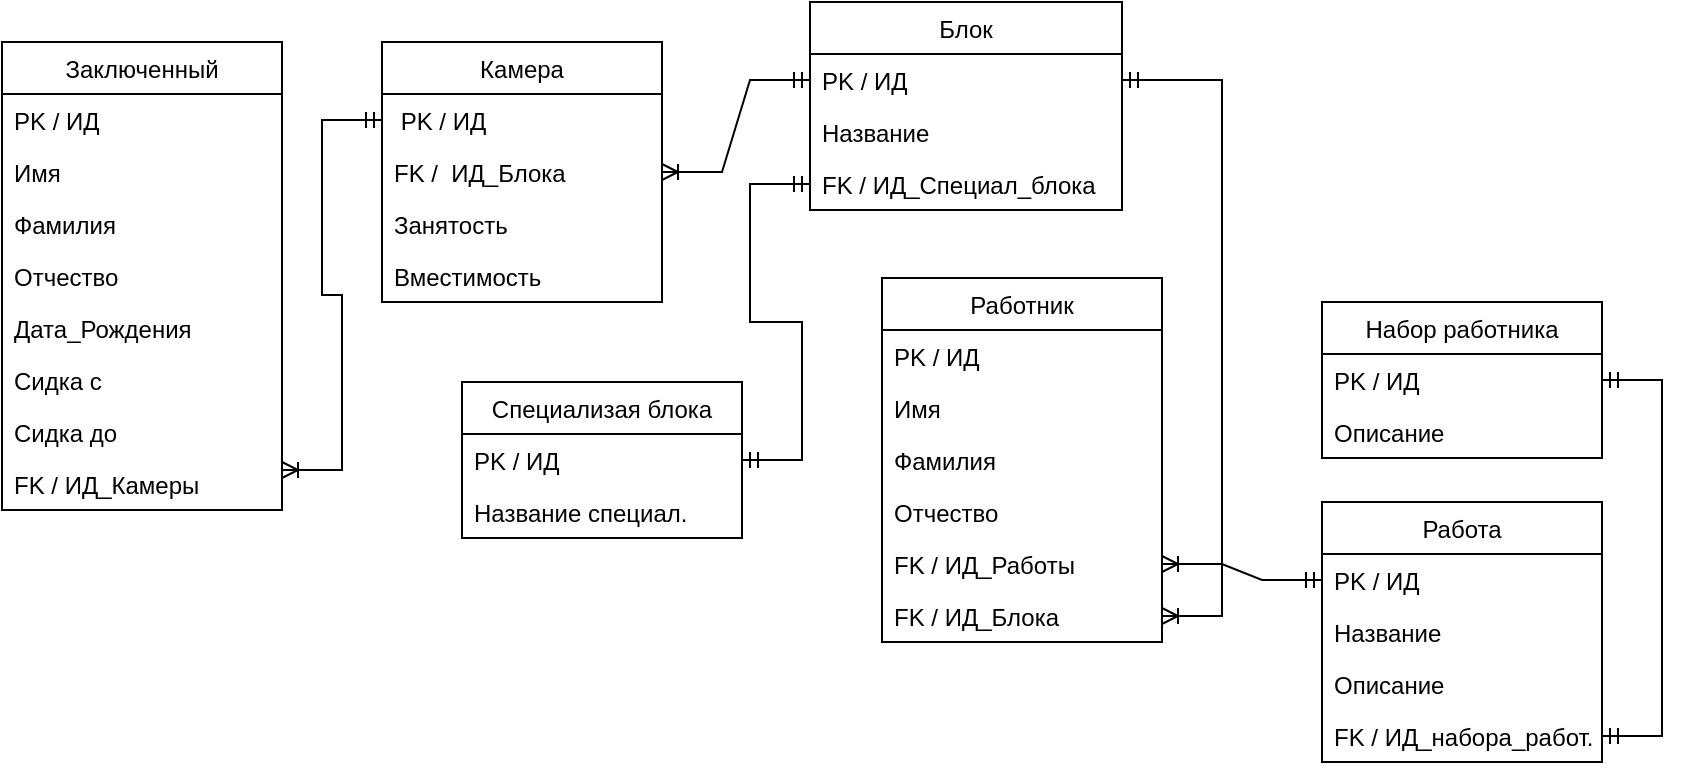 <mxfile version="20.5.1" type="github">
  <diagram id="WT0sjic8tispdIQErQ8i" name="Страница 1">
    <mxGraphModel dx="981" dy="526" grid="1" gridSize="10" guides="1" tooltips="1" connect="1" arrows="1" fold="1" page="1" pageScale="1" pageWidth="827" pageHeight="1169" background="none" math="0" shadow="0">
      <root>
        <mxCell id="0" />
        <mxCell id="1" parent="0" />
        <mxCell id="j4HTLfi-MAKwQ2bWXYwf-2" value="Заключенный" style="swimlane;fontStyle=0;childLayout=stackLayout;horizontal=1;startSize=26;fillColor=none;horizontalStack=0;resizeParent=1;resizeParentMax=0;resizeLast=0;collapsible=1;marginBottom=0;" parent="1" vertex="1">
          <mxGeometry x="10" y="40" width="140" height="234" as="geometry" />
        </mxCell>
        <mxCell id="j4HTLfi-MAKwQ2bWXYwf-3" value="PK / ИД" style="text;strokeColor=none;fillColor=none;align=left;verticalAlign=top;spacingLeft=4;spacingRight=4;overflow=hidden;rotatable=0;points=[[0,0.5],[1,0.5]];portConstraint=eastwest;" parent="j4HTLfi-MAKwQ2bWXYwf-2" vertex="1">
          <mxGeometry y="26" width="140" height="26" as="geometry" />
        </mxCell>
        <mxCell id="j4HTLfi-MAKwQ2bWXYwf-4" value="Имя" style="text;strokeColor=none;fillColor=none;align=left;verticalAlign=top;spacingLeft=4;spacingRight=4;overflow=hidden;rotatable=0;points=[[0,0.5],[1,0.5]];portConstraint=eastwest;" parent="j4HTLfi-MAKwQ2bWXYwf-2" vertex="1">
          <mxGeometry y="52" width="140" height="26" as="geometry" />
        </mxCell>
        <mxCell id="j4HTLfi-MAKwQ2bWXYwf-5" value="Фамилия" style="text;strokeColor=none;fillColor=none;align=left;verticalAlign=top;spacingLeft=4;spacingRight=4;overflow=hidden;rotatable=0;points=[[0,0.5],[1,0.5]];portConstraint=eastwest;" parent="j4HTLfi-MAKwQ2bWXYwf-2" vertex="1">
          <mxGeometry y="78" width="140" height="26" as="geometry" />
        </mxCell>
        <mxCell id="KTFpO63f1javB4G6jrA_-49" value="Отчество" style="text;strokeColor=none;fillColor=none;align=left;verticalAlign=top;spacingLeft=4;spacingRight=4;overflow=hidden;rotatable=0;points=[[0,0.5],[1,0.5]];portConstraint=eastwest;" vertex="1" parent="j4HTLfi-MAKwQ2bWXYwf-2">
          <mxGeometry y="104" width="140" height="26" as="geometry" />
        </mxCell>
        <mxCell id="j4HTLfi-MAKwQ2bWXYwf-6" value="Дата_Рождения" style="text;strokeColor=none;fillColor=none;align=left;verticalAlign=top;spacingLeft=4;spacingRight=4;overflow=hidden;rotatable=0;points=[[0,0.5],[1,0.5]];portConstraint=eastwest;" parent="j4HTLfi-MAKwQ2bWXYwf-2" vertex="1">
          <mxGeometry y="130" width="140" height="26" as="geometry" />
        </mxCell>
        <mxCell id="j4HTLfi-MAKwQ2bWXYwf-7" value="Сидка с" style="text;strokeColor=none;fillColor=none;align=left;verticalAlign=top;spacingLeft=4;spacingRight=4;overflow=hidden;rotatable=0;points=[[0,0.5],[1,0.5]];portConstraint=eastwest;" parent="j4HTLfi-MAKwQ2bWXYwf-2" vertex="1">
          <mxGeometry y="156" width="140" height="26" as="geometry" />
        </mxCell>
        <mxCell id="j4HTLfi-MAKwQ2bWXYwf-8" value="Сидка до" style="text;strokeColor=none;fillColor=none;align=left;verticalAlign=top;spacingLeft=4;spacingRight=4;overflow=hidden;rotatable=0;points=[[0,0.5],[1,0.5]];portConstraint=eastwest;" parent="j4HTLfi-MAKwQ2bWXYwf-2" vertex="1">
          <mxGeometry y="182" width="140" height="26" as="geometry" />
        </mxCell>
        <mxCell id="j4HTLfi-MAKwQ2bWXYwf-17" value="FK / ИД_Камеры" style="text;strokeColor=none;fillColor=none;align=left;verticalAlign=top;spacingLeft=4;spacingRight=4;overflow=hidden;rotatable=0;points=[[0,0.5],[1,0.5]];portConstraint=eastwest;" parent="j4HTLfi-MAKwQ2bWXYwf-2" vertex="1">
          <mxGeometry y="208" width="140" height="26" as="geometry" />
        </mxCell>
        <mxCell id="j4HTLfi-MAKwQ2bWXYwf-9" value="Работник" style="swimlane;fontStyle=0;childLayout=stackLayout;horizontal=1;startSize=26;fillColor=none;horizontalStack=0;resizeParent=1;resizeParentMax=0;resizeLast=0;collapsible=1;marginBottom=0;" parent="1" vertex="1">
          <mxGeometry x="450" y="158" width="140" height="182" as="geometry" />
        </mxCell>
        <mxCell id="j4HTLfi-MAKwQ2bWXYwf-10" value="PK / ИД" style="text;strokeColor=none;fillColor=none;align=left;verticalAlign=top;spacingLeft=4;spacingRight=4;overflow=hidden;rotatable=0;points=[[0,0.5],[1,0.5]];portConstraint=eastwest;" parent="j4HTLfi-MAKwQ2bWXYwf-9" vertex="1">
          <mxGeometry y="26" width="140" height="26" as="geometry" />
        </mxCell>
        <mxCell id="KTFpO63f1javB4G6jrA_-6" value="Имя" style="text;strokeColor=none;fillColor=none;align=left;verticalAlign=top;spacingLeft=4;spacingRight=4;overflow=hidden;rotatable=0;points=[[0,0.5],[1,0.5]];portConstraint=eastwest;" vertex="1" parent="j4HTLfi-MAKwQ2bWXYwf-9">
          <mxGeometry y="52" width="140" height="26" as="geometry" />
        </mxCell>
        <mxCell id="KTFpO63f1javB4G6jrA_-24" value="Фамилия" style="text;strokeColor=none;fillColor=none;align=left;verticalAlign=top;spacingLeft=4;spacingRight=4;overflow=hidden;rotatable=0;points=[[0,0.5],[1,0.5]];portConstraint=eastwest;" vertex="1" parent="j4HTLfi-MAKwQ2bWXYwf-9">
          <mxGeometry y="78" width="140" height="26" as="geometry" />
        </mxCell>
        <mxCell id="KTFpO63f1javB4G6jrA_-50" value="Отчество" style="text;strokeColor=none;fillColor=none;align=left;verticalAlign=top;spacingLeft=4;spacingRight=4;overflow=hidden;rotatable=0;points=[[0,0.5],[1,0.5]];portConstraint=eastwest;" vertex="1" parent="j4HTLfi-MAKwQ2bWXYwf-9">
          <mxGeometry y="104" width="140" height="26" as="geometry" />
        </mxCell>
        <mxCell id="KTFpO63f1javB4G6jrA_-26" value="FK / ИД_Работы" style="text;strokeColor=none;fillColor=none;align=left;verticalAlign=top;spacingLeft=4;spacingRight=4;overflow=hidden;rotatable=0;points=[[0,0.5],[1,0.5]];portConstraint=eastwest;" vertex="1" parent="j4HTLfi-MAKwQ2bWXYwf-9">
          <mxGeometry y="130" width="140" height="26" as="geometry" />
        </mxCell>
        <mxCell id="KTFpO63f1javB4G6jrA_-42" value="FK / ИД_Блока" style="text;strokeColor=none;fillColor=none;align=left;verticalAlign=top;spacingLeft=4;spacingRight=4;overflow=hidden;rotatable=0;points=[[0,0.5],[1,0.5]];portConstraint=eastwest;" vertex="1" parent="j4HTLfi-MAKwQ2bWXYwf-9">
          <mxGeometry y="156" width="140" height="26" as="geometry" />
        </mxCell>
        <mxCell id="KTFpO63f1javB4G6jrA_-1" value="Камера" style="swimlane;fontStyle=0;childLayout=stackLayout;horizontal=1;startSize=26;fillColor=none;horizontalStack=0;resizeParent=1;resizeParentMax=0;resizeLast=0;collapsible=1;marginBottom=0;" vertex="1" parent="1">
          <mxGeometry x="200" y="40" width="140" height="130" as="geometry" />
        </mxCell>
        <mxCell id="KTFpO63f1javB4G6jrA_-2" value=" PK / ИД" style="text;strokeColor=none;fillColor=none;align=left;verticalAlign=top;spacingLeft=4;spacingRight=4;overflow=hidden;rotatable=0;points=[[0,0.5],[1,0.5]];portConstraint=eastwest;" vertex="1" parent="KTFpO63f1javB4G6jrA_-1">
          <mxGeometry y="26" width="140" height="26" as="geometry" />
        </mxCell>
        <mxCell id="KTFpO63f1javB4G6jrA_-3" value="FK /  ИД_Блока" style="text;strokeColor=none;fillColor=none;align=left;verticalAlign=top;spacingLeft=4;spacingRight=4;overflow=hidden;rotatable=0;points=[[0,0.5],[1,0.5]];portConstraint=eastwest;" vertex="1" parent="KTFpO63f1javB4G6jrA_-1">
          <mxGeometry y="52" width="140" height="26" as="geometry" />
        </mxCell>
        <mxCell id="KTFpO63f1javB4G6jrA_-4" value="Занятость" style="text;strokeColor=none;fillColor=none;align=left;verticalAlign=top;spacingLeft=4;spacingRight=4;overflow=hidden;rotatable=0;points=[[0,0.5],[1,0.5]];portConstraint=eastwest;" vertex="1" parent="KTFpO63f1javB4G6jrA_-1">
          <mxGeometry y="78" width="140" height="26" as="geometry" />
        </mxCell>
        <mxCell id="KTFpO63f1javB4G6jrA_-5" value="Вместимость" style="text;strokeColor=none;fillColor=none;align=left;verticalAlign=top;spacingLeft=4;spacingRight=4;overflow=hidden;rotatable=0;points=[[0,0.5],[1,0.5]];portConstraint=eastwest;" vertex="1" parent="KTFpO63f1javB4G6jrA_-1">
          <mxGeometry y="104" width="140" height="26" as="geometry" />
        </mxCell>
        <mxCell id="KTFpO63f1javB4G6jrA_-13" value="Специализая блока" style="swimlane;fontStyle=0;childLayout=stackLayout;horizontal=1;startSize=26;fillColor=none;horizontalStack=0;resizeParent=1;resizeParentMax=0;resizeLast=0;collapsible=1;marginBottom=0;" vertex="1" parent="1">
          <mxGeometry x="240" y="210" width="140" height="78" as="geometry" />
        </mxCell>
        <mxCell id="KTFpO63f1javB4G6jrA_-14" value="PK / ИД" style="text;strokeColor=none;fillColor=none;align=left;verticalAlign=top;spacingLeft=4;spacingRight=4;overflow=hidden;rotatable=0;points=[[0,0.5],[1,0.5]];portConstraint=eastwest;" vertex="1" parent="KTFpO63f1javB4G6jrA_-13">
          <mxGeometry y="26" width="140" height="26" as="geometry" />
        </mxCell>
        <mxCell id="KTFpO63f1javB4G6jrA_-15" value="Название специал." style="text;strokeColor=none;fillColor=none;align=left;verticalAlign=top;spacingLeft=4;spacingRight=4;overflow=hidden;rotatable=0;points=[[0,0.5],[1,0.5]];portConstraint=eastwest;" vertex="1" parent="KTFpO63f1javB4G6jrA_-13">
          <mxGeometry y="52" width="140" height="26" as="geometry" />
        </mxCell>
        <mxCell id="KTFpO63f1javB4G6jrA_-17" value="Блок" style="swimlane;fontStyle=0;childLayout=stackLayout;horizontal=1;startSize=26;fillColor=none;horizontalStack=0;resizeParent=1;resizeParentMax=0;resizeLast=0;collapsible=1;marginBottom=0;" vertex="1" parent="1">
          <mxGeometry x="414" y="20" width="156" height="104" as="geometry" />
        </mxCell>
        <mxCell id="KTFpO63f1javB4G6jrA_-18" value="PK / ИД" style="text;strokeColor=none;fillColor=none;align=left;verticalAlign=top;spacingLeft=4;spacingRight=4;overflow=hidden;rotatable=0;points=[[0,0.5],[1,0.5]];portConstraint=eastwest;" vertex="1" parent="KTFpO63f1javB4G6jrA_-17">
          <mxGeometry y="26" width="156" height="26" as="geometry" />
        </mxCell>
        <mxCell id="KTFpO63f1javB4G6jrA_-19" value="Название" style="text;strokeColor=none;fillColor=none;align=left;verticalAlign=top;spacingLeft=4;spacingRight=4;overflow=hidden;rotatable=0;points=[[0,0.5],[1,0.5]];portConstraint=eastwest;" vertex="1" parent="KTFpO63f1javB4G6jrA_-17">
          <mxGeometry y="52" width="156" height="26" as="geometry" />
        </mxCell>
        <mxCell id="KTFpO63f1javB4G6jrA_-20" value="FK / ИД_Специал_блока" style="text;strokeColor=none;fillColor=none;align=left;verticalAlign=top;spacingLeft=4;spacingRight=4;overflow=hidden;rotatable=0;points=[[0,0.5],[1,0.5]];portConstraint=eastwest;" vertex="1" parent="KTFpO63f1javB4G6jrA_-17">
          <mxGeometry y="78" width="156" height="26" as="geometry" />
        </mxCell>
        <mxCell id="KTFpO63f1javB4G6jrA_-27" value="Работа" style="swimlane;fontStyle=0;childLayout=stackLayout;horizontal=1;startSize=26;fillColor=none;horizontalStack=0;resizeParent=1;resizeParentMax=0;resizeLast=0;collapsible=1;marginBottom=0;" vertex="1" parent="1">
          <mxGeometry x="670" y="270" width="140" height="130" as="geometry" />
        </mxCell>
        <mxCell id="KTFpO63f1javB4G6jrA_-28" value="PK / ИД" style="text;strokeColor=none;fillColor=none;align=left;verticalAlign=top;spacingLeft=4;spacingRight=4;overflow=hidden;rotatable=0;points=[[0,0.5],[1,0.5]];portConstraint=eastwest;" vertex="1" parent="KTFpO63f1javB4G6jrA_-27">
          <mxGeometry y="26" width="140" height="26" as="geometry" />
        </mxCell>
        <mxCell id="KTFpO63f1javB4G6jrA_-29" value="Название" style="text;strokeColor=none;fillColor=none;align=left;verticalAlign=top;spacingLeft=4;spacingRight=4;overflow=hidden;rotatable=0;points=[[0,0.5],[1,0.5]];portConstraint=eastwest;" vertex="1" parent="KTFpO63f1javB4G6jrA_-27">
          <mxGeometry y="52" width="140" height="26" as="geometry" />
        </mxCell>
        <mxCell id="KTFpO63f1javB4G6jrA_-30" value="Описание" style="text;strokeColor=none;fillColor=none;align=left;verticalAlign=top;spacingLeft=4;spacingRight=4;overflow=hidden;rotatable=0;points=[[0,0.5],[1,0.5]];portConstraint=eastwest;" vertex="1" parent="KTFpO63f1javB4G6jrA_-27">
          <mxGeometry y="78" width="140" height="26" as="geometry" />
        </mxCell>
        <mxCell id="KTFpO63f1javB4G6jrA_-31" value="FK / ИД_набора_работ." style="text;strokeColor=none;fillColor=none;align=left;verticalAlign=top;spacingLeft=4;spacingRight=4;overflow=hidden;rotatable=0;points=[[0,0.5],[1,0.5]];portConstraint=eastwest;" vertex="1" parent="KTFpO63f1javB4G6jrA_-27">
          <mxGeometry y="104" width="140" height="26" as="geometry" />
        </mxCell>
        <mxCell id="KTFpO63f1javB4G6jrA_-32" value="Набор работника" style="swimlane;fontStyle=0;childLayout=stackLayout;horizontal=1;startSize=26;fillColor=none;horizontalStack=0;resizeParent=1;resizeParentMax=0;resizeLast=0;collapsible=1;marginBottom=0;" vertex="1" parent="1">
          <mxGeometry x="670" y="170" width="140" height="78" as="geometry" />
        </mxCell>
        <mxCell id="KTFpO63f1javB4G6jrA_-33" value="PK / ИД" style="text;strokeColor=none;fillColor=none;align=left;verticalAlign=top;spacingLeft=4;spacingRight=4;overflow=hidden;rotatable=0;points=[[0,0.5],[1,0.5]];portConstraint=eastwest;" vertex="1" parent="KTFpO63f1javB4G6jrA_-32">
          <mxGeometry y="26" width="140" height="26" as="geometry" />
        </mxCell>
        <mxCell id="KTFpO63f1javB4G6jrA_-34" value="Описание" style="text;strokeColor=none;fillColor=none;align=left;verticalAlign=top;spacingLeft=4;spacingRight=4;overflow=hidden;rotatable=0;points=[[0,0.5],[1,0.5]];portConstraint=eastwest;" vertex="1" parent="KTFpO63f1javB4G6jrA_-32">
          <mxGeometry y="52" width="140" height="26" as="geometry" />
        </mxCell>
        <mxCell id="KTFpO63f1javB4G6jrA_-39" value="" style="edgeStyle=entityRelationEdgeStyle;fontSize=12;html=1;endArrow=ERmandOne;startArrow=ERmandOne;rounded=0;entryX=1;entryY=0.5;entryDx=0;entryDy=0;" edge="1" parent="1" source="KTFpO63f1javB4G6jrA_-20" target="KTFpO63f1javB4G6jrA_-14">
          <mxGeometry width="100" height="100" relative="1" as="geometry">
            <mxPoint x="300" y="420" as="sourcePoint" />
            <mxPoint x="400" y="320" as="targetPoint" />
          </mxGeometry>
        </mxCell>
        <mxCell id="KTFpO63f1javB4G6jrA_-41" value="" style="edgeStyle=entityRelationEdgeStyle;fontSize=12;html=1;endArrow=ERmandOne;startArrow=ERmandOne;rounded=0;" edge="1" parent="1" source="KTFpO63f1javB4G6jrA_-33" target="KTFpO63f1javB4G6jrA_-31">
          <mxGeometry width="100" height="100" relative="1" as="geometry">
            <mxPoint x="690" y="360" as="sourcePoint" />
            <mxPoint x="790" y="260" as="targetPoint" />
          </mxGeometry>
        </mxCell>
        <mxCell id="KTFpO63f1javB4G6jrA_-52" value="" style="edgeStyle=entityRelationEdgeStyle;fontSize=12;html=1;endArrow=ERoneToMany;startArrow=ERmandOne;rounded=0;entryX=1;entryY=0.5;entryDx=0;entryDy=0;exitX=0;exitY=0.5;exitDx=0;exitDy=0;" edge="1" parent="1" source="KTFpO63f1javB4G6jrA_-18" target="KTFpO63f1javB4G6jrA_-3">
          <mxGeometry width="100" height="100" relative="1" as="geometry">
            <mxPoint x="410" y="60" as="sourcePoint" />
            <mxPoint x="510" y="-40" as="targetPoint" />
          </mxGeometry>
        </mxCell>
        <mxCell id="KTFpO63f1javB4G6jrA_-54" value="" style="edgeStyle=entityRelationEdgeStyle;fontSize=12;html=1;endArrow=ERoneToMany;startArrow=ERmandOne;rounded=0;" edge="1" parent="1" source="KTFpO63f1javB4G6jrA_-28" target="KTFpO63f1javB4G6jrA_-26">
          <mxGeometry width="100" height="100" relative="1" as="geometry">
            <mxPoint x="724" y="370" as="sourcePoint" />
            <mxPoint x="650" y="416" as="targetPoint" />
          </mxGeometry>
        </mxCell>
        <mxCell id="KTFpO63f1javB4G6jrA_-55" value="" style="edgeStyle=entityRelationEdgeStyle;fontSize=12;html=1;endArrow=ERoneToMany;startArrow=ERmandOne;rounded=0;" edge="1" parent="1" source="KTFpO63f1javB4G6jrA_-18" target="KTFpO63f1javB4G6jrA_-42">
          <mxGeometry width="100" height="100" relative="1" as="geometry">
            <mxPoint x="750" y="288" as="sourcePoint" />
            <mxPoint x="670" y="530.0" as="targetPoint" />
          </mxGeometry>
        </mxCell>
        <mxCell id="KTFpO63f1javB4G6jrA_-56" value="" style="edgeStyle=entityRelationEdgeStyle;fontSize=12;html=1;endArrow=ERoneToMany;startArrow=ERmandOne;rounded=0;entryX=1;entryY=0.231;entryDx=0;entryDy=0;exitX=0;exitY=0.5;exitDx=0;exitDy=0;entryPerimeter=0;" edge="1" parent="1" source="KTFpO63f1javB4G6jrA_-2" target="j4HTLfi-MAKwQ2bWXYwf-17">
          <mxGeometry width="100" height="100" relative="1" as="geometry">
            <mxPoint x="234" y="330" as="sourcePoint" />
            <mxPoint x="160" y="376" as="targetPoint" />
          </mxGeometry>
        </mxCell>
      </root>
    </mxGraphModel>
  </diagram>
</mxfile>
